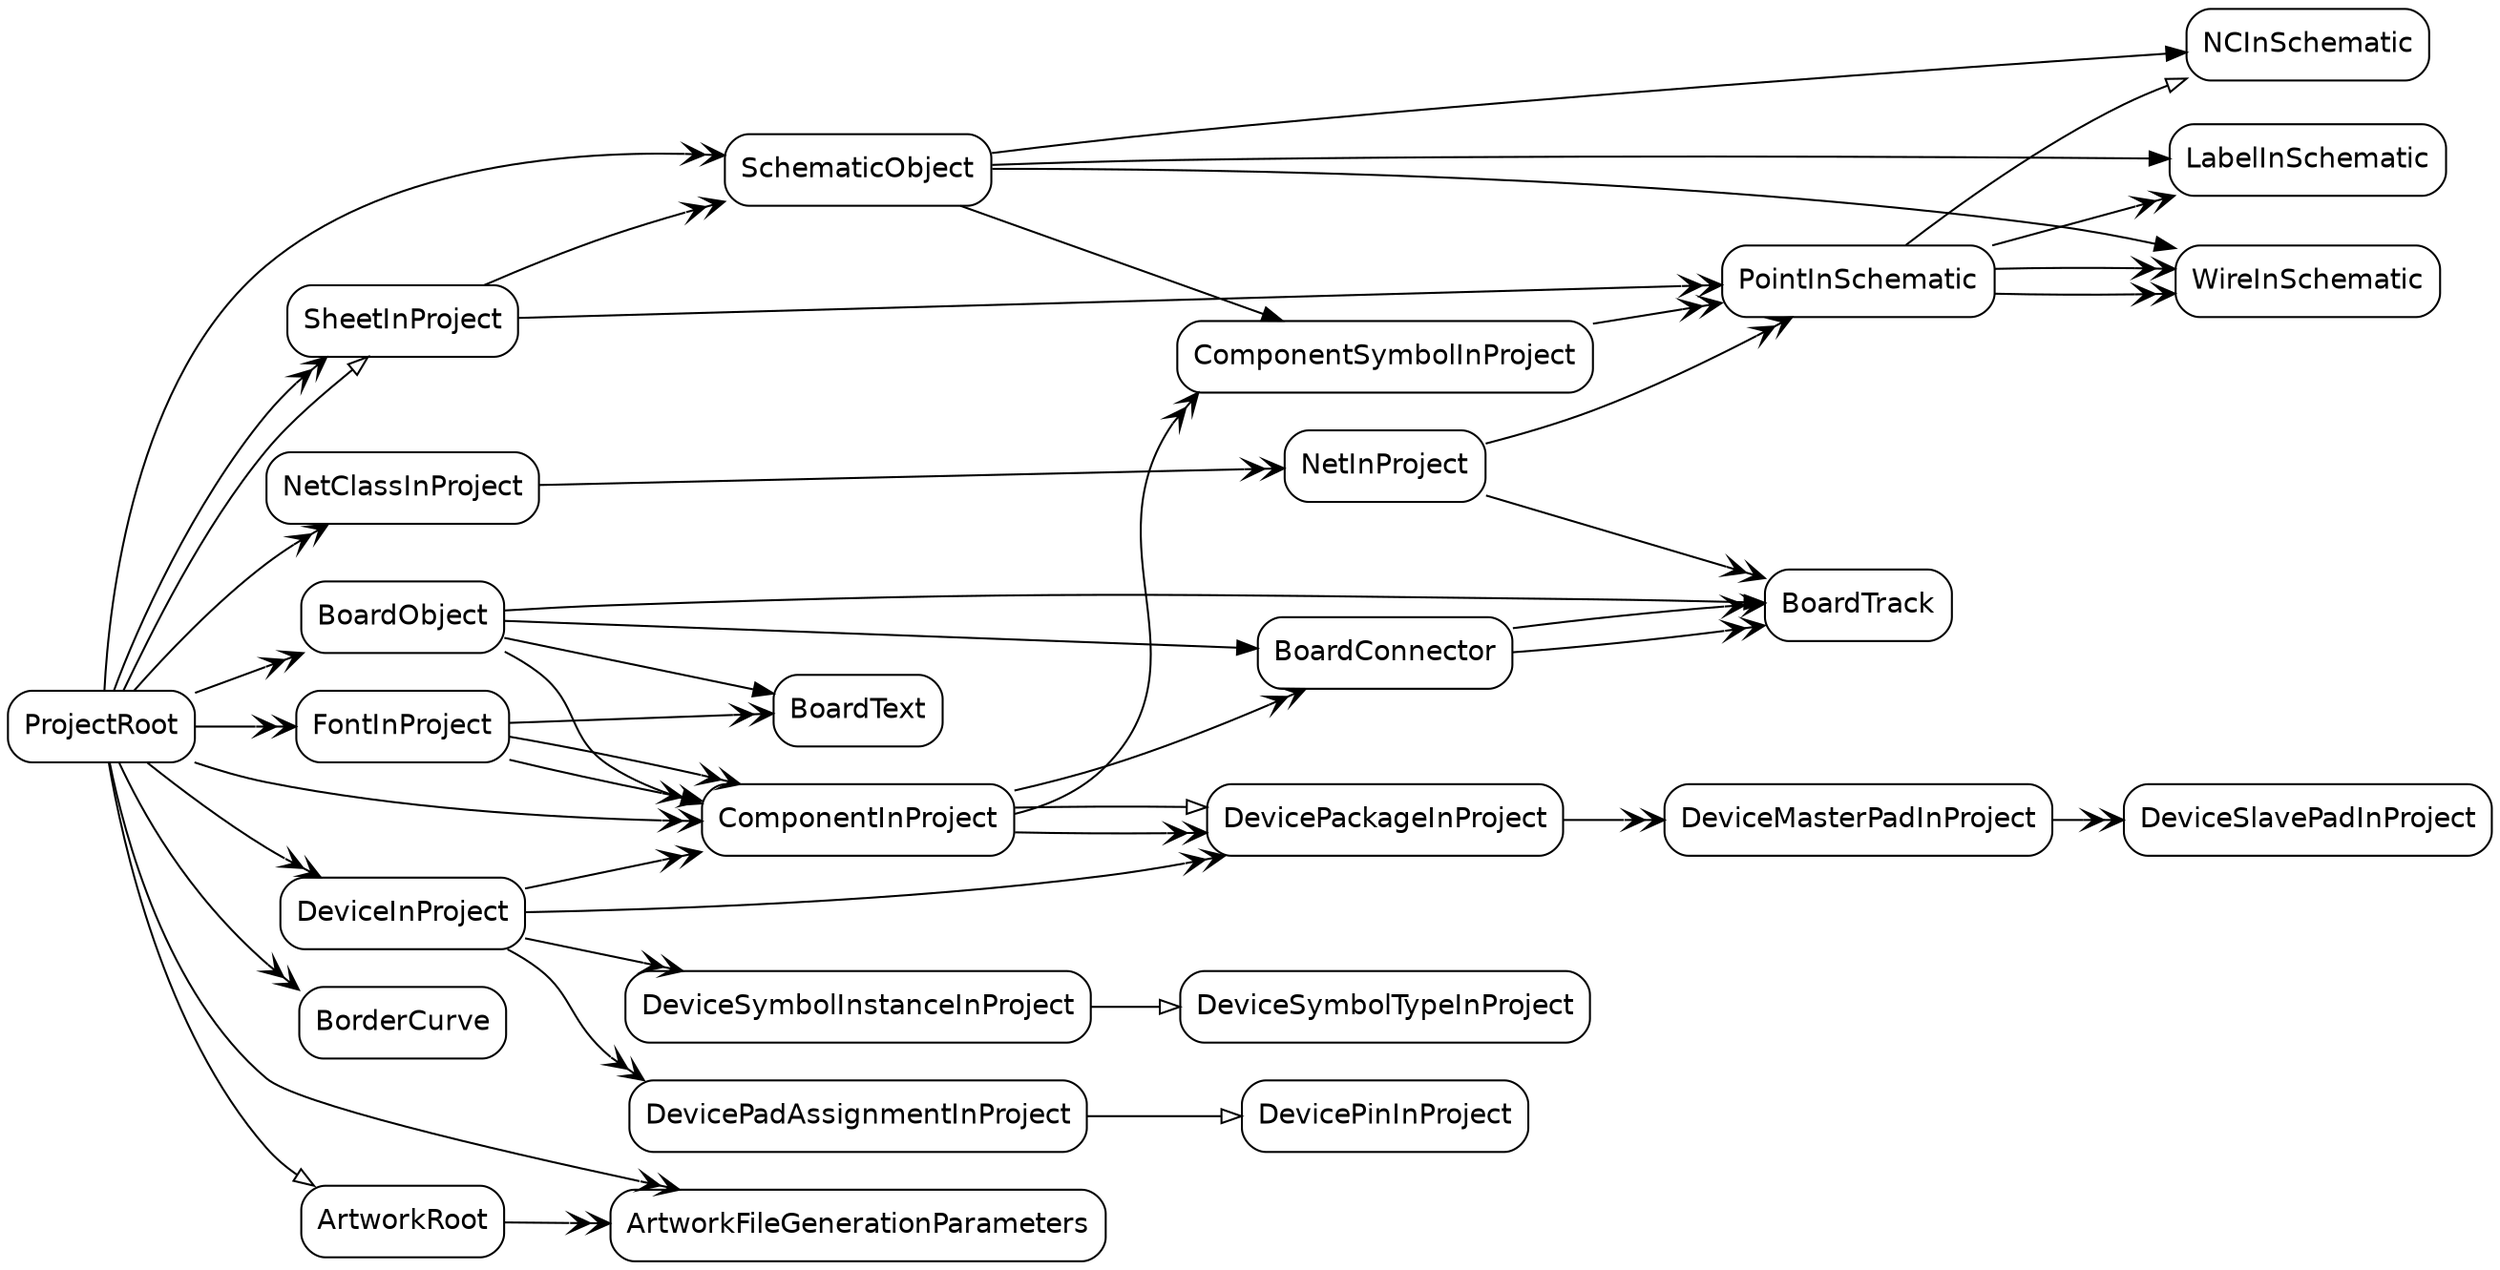 digraph G {
  rankdir=LR ;
  node [shape=record fontname=helvetica style=rounded] ;
  ProjectRoot ;
  SchematicObject ;
  SheetInProject ;
  PointInSchematic ;
  WireInSchematic ;
  NCInSchematic ;
  LabelInSchematic ;
  NetClassInProject ;
  NetInProject ;
  BoardTrack ;
  FontInProject ;
  BoardText ;
  DeviceInProject ;
  DeviceSymbolInstanceInProject ;
  DeviceSymbolTypeInProject ;
  DevicePadAssignmentInProject ;
  DevicePinInProject ;
  DevicePackageInProject ;
  DeviceMasterPadInProject ;
  DeviceSlavePadInProject ;
  ComponentInProject ;
  ComponentSymbolInProject ;
  BoardConnector ;
  BorderCurve ;
  BoardObject ;
  ArtworkRoot ;
  ArtworkFileGenerationParameters ;
  ProjectRoot -> ArtworkFileGenerationParameters [dir=both arrowtail=none arrowhead=veevee] ;
  ProjectRoot -> ArtworkRoot [dir=both arrowtail=none arrowhead=onormal] ;
  ProjectRoot -> BoardObject [dir=both arrowtail=none arrowhead=veevee] ;
  ProjectRoot -> BorderCurve [dir=both arrowtail=none arrowhead=veevee] ;
  ProjectRoot -> ComponentInProject [dir=both arrowtail=none arrowhead=veevee] ;
  ProjectRoot -> DeviceInProject [dir=both arrowtail=none arrowhead=veevee] ;
  ProjectRoot -> FontInProject [dir=both arrowtail=none arrowhead=veevee] ;
  ProjectRoot -> NetClassInProject [dir=both arrowtail=none arrowhead=veevee] ;
  ProjectRoot -> SheetInProject [dir=both arrowtail=none arrowhead=onormal] ;
  ProjectRoot -> SheetInProject [dir=both arrowtail=none arrowhead=veevee] ;
  ProjectRoot -> SchematicObject [dir=both arrowtail=none arrowhead=veevee] ;
  SheetInProject -> SchematicObject [dir=both arrowtail=none arrowhead=veevee] ;
  SheetInProject -> PointInSchematic [dir=both arrowtail=none arrowhead=veevee] ;
  PointInSchematic -> LabelInSchematic [dir=both arrowtail=none arrowhead=veevee] ;
  PointInSchematic -> NCInSchematic [dir=both arrowtail=none arrowhead=onormal] ;
  PointInSchematic -> WireInSchematic [dir=both arrowtail=none arrowhead=veevee] ;
  PointInSchematic -> WireInSchematic [dir=both arrowtail=none arrowhead=veevee] ;
  SchematicObject -> WireInSchematic [arrowtail=dot arrowhead=normal] ;
  SchematicObject -> NCInSchematic [arrowtail=dot arrowhead=normal] ;
  SchematicObject -> LabelInSchematic [arrowtail=dot arrowhead=normal] ;
  NetClassInProject -> NetInProject [dir=both arrowtail=none arrowhead=veevee] ;
  NetInProject -> PointInSchematic [dir=both arrowtail=none arrowhead=veevee] ;
  NetInProject -> BoardTrack [dir=both arrowtail=none arrowhead=veevee] ;
  BoardObject -> BoardTrack [arrowtail=dot arrowhead=normal] ;
  FontInProject -> ComponentInProject [dir=both arrowtail=none arrowhead=veevee] ;
  FontInProject -> ComponentInProject [dir=both arrowtail=none arrowhead=veevee] ;
  FontInProject -> BoardText [dir=both arrowtail=none arrowhead=veevee] ;
  BoardObject -> BoardText [arrowtail=dot arrowhead=normal] ;
  DeviceInProject -> ComponentInProject [dir=both arrowtail=none arrowhead=veevee] ;
  DeviceInProject -> DevicePackageInProject [dir=both arrowtail=none arrowhead=veevee] ;
  DeviceInProject -> DevicePadAssignmentInProject [dir=both arrowtail=none arrowhead=veevee] ;
  DeviceInProject -> DeviceSymbolInstanceInProject [dir=both arrowtail=none arrowhead=veevee] ;
  DeviceSymbolInstanceInProject -> DeviceSymbolTypeInProject [dir=both arrowtail=none arrowhead=onormal] ;
  DevicePadAssignmentInProject -> DevicePinInProject [dir=both arrowtail=none arrowhead=onormal] ;
  DevicePackageInProject -> DeviceMasterPadInProject [dir=both arrowtail=none arrowhead=veevee] ;
  DeviceMasterPadInProject -> DeviceSlavePadInProject [dir=both arrowtail=none arrowhead=veevee] ;
  BoardObject -> ComponentInProject [arrowtail=dot arrowhead=normal] ;
  ComponentInProject -> BoardConnector [dir=both arrowtail=none arrowhead=veevee] ;
  ComponentInProject -> DevicePackageInProject [dir=both arrowtail=none arrowhead=veevee] ;
  ComponentInProject -> DevicePackageInProject [dir=both arrowtail=none arrowhead=onormal] ;
  ComponentInProject -> ComponentSymbolInProject [dir=both arrowtail=none arrowhead=veevee] ;
  SchematicObject -> ComponentSymbolInProject [arrowtail=dot arrowhead=normal] ;
  ComponentSymbolInProject -> PointInSchematic [dir=both arrowtail=none arrowhead=veevee] ;
  BoardObject -> BoardConnector [arrowtail=dot arrowhead=normal] ;
  BoardConnector -> BoardTrack [dir=both arrowtail=none arrowhead=veevee] ;
  BoardConnector -> BoardTrack [dir=both arrowtail=none arrowhead=veevee] ;
  ArtworkRoot -> ArtworkFileGenerationParameters [dir=both arrowtail=none arrowhead=veevee] ;
}
